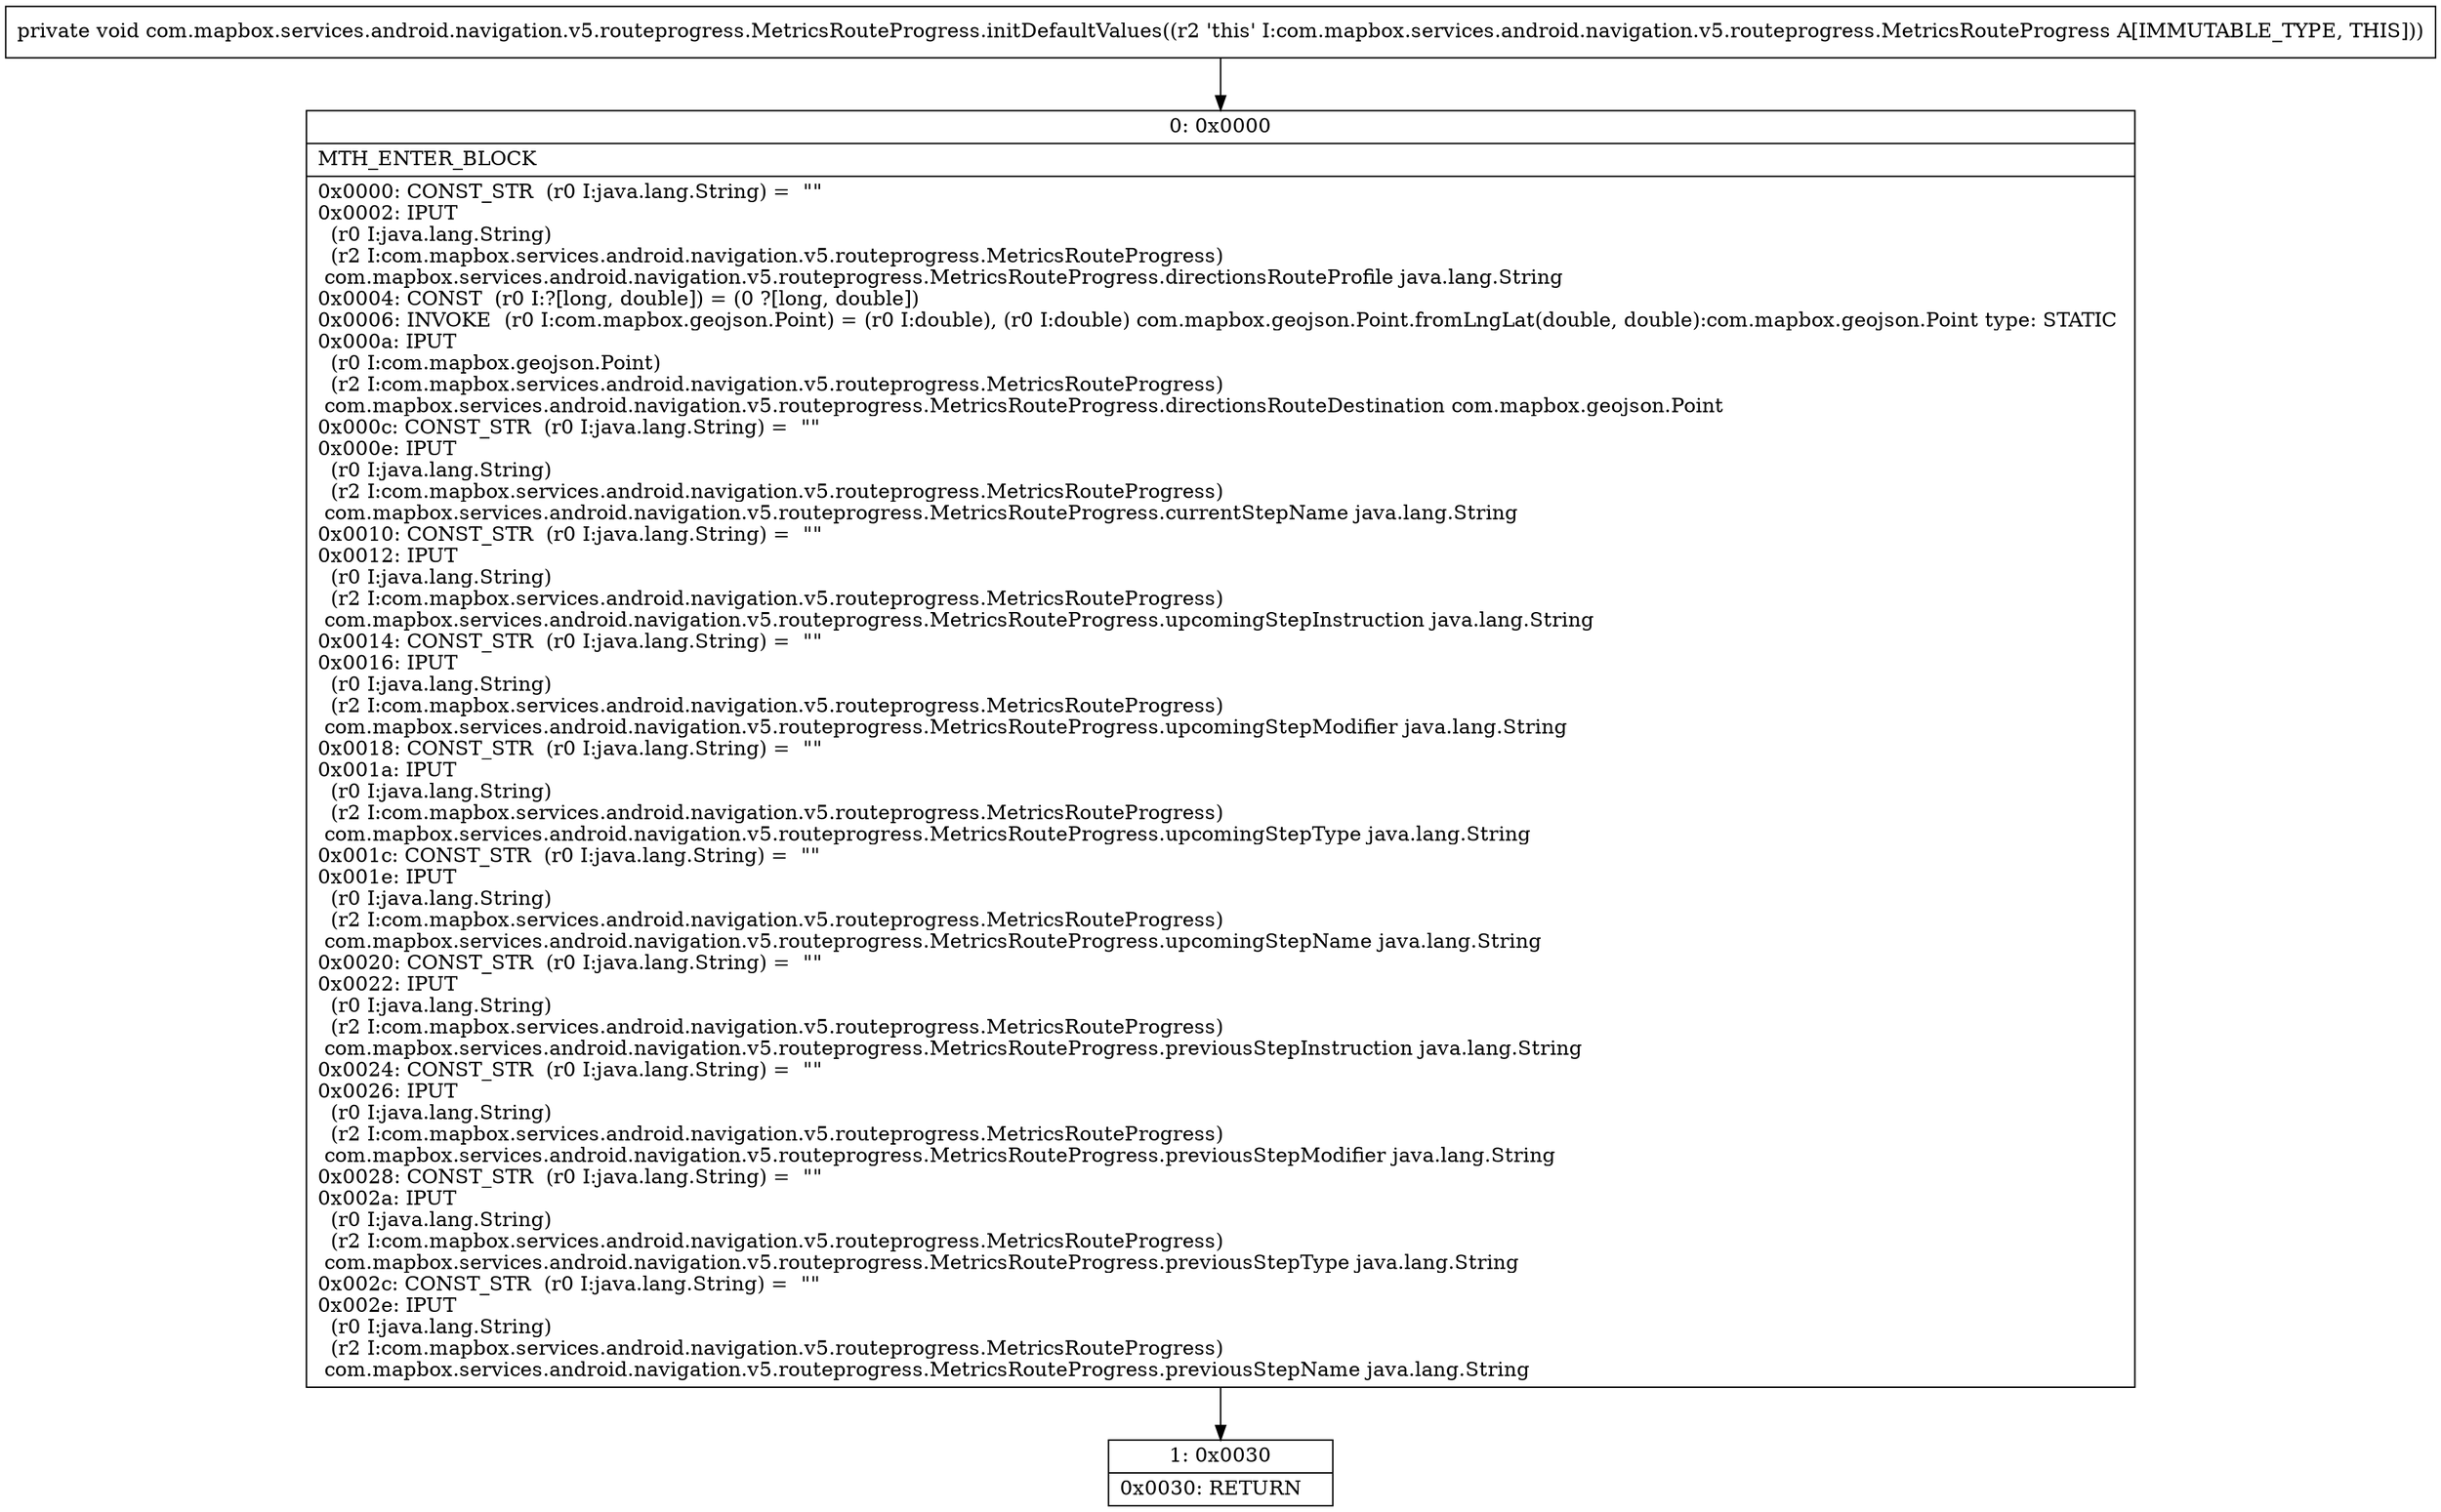 digraph "CFG forcom.mapbox.services.android.navigation.v5.routeprogress.MetricsRouteProgress.initDefaultValues()V" {
Node_0 [shape=record,label="{0\:\ 0x0000|MTH_ENTER_BLOCK\l|0x0000: CONST_STR  (r0 I:java.lang.String) =  \"\" \l0x0002: IPUT  \l  (r0 I:java.lang.String)\l  (r2 I:com.mapbox.services.android.navigation.v5.routeprogress.MetricsRouteProgress)\l com.mapbox.services.android.navigation.v5.routeprogress.MetricsRouteProgress.directionsRouteProfile java.lang.String \l0x0004: CONST  (r0 I:?[long, double]) = (0 ?[long, double]) \l0x0006: INVOKE  (r0 I:com.mapbox.geojson.Point) = (r0 I:double), (r0 I:double) com.mapbox.geojson.Point.fromLngLat(double, double):com.mapbox.geojson.Point type: STATIC \l0x000a: IPUT  \l  (r0 I:com.mapbox.geojson.Point)\l  (r2 I:com.mapbox.services.android.navigation.v5.routeprogress.MetricsRouteProgress)\l com.mapbox.services.android.navigation.v5.routeprogress.MetricsRouteProgress.directionsRouteDestination com.mapbox.geojson.Point \l0x000c: CONST_STR  (r0 I:java.lang.String) =  \"\" \l0x000e: IPUT  \l  (r0 I:java.lang.String)\l  (r2 I:com.mapbox.services.android.navigation.v5.routeprogress.MetricsRouteProgress)\l com.mapbox.services.android.navigation.v5.routeprogress.MetricsRouteProgress.currentStepName java.lang.String \l0x0010: CONST_STR  (r0 I:java.lang.String) =  \"\" \l0x0012: IPUT  \l  (r0 I:java.lang.String)\l  (r2 I:com.mapbox.services.android.navigation.v5.routeprogress.MetricsRouteProgress)\l com.mapbox.services.android.navigation.v5.routeprogress.MetricsRouteProgress.upcomingStepInstruction java.lang.String \l0x0014: CONST_STR  (r0 I:java.lang.String) =  \"\" \l0x0016: IPUT  \l  (r0 I:java.lang.String)\l  (r2 I:com.mapbox.services.android.navigation.v5.routeprogress.MetricsRouteProgress)\l com.mapbox.services.android.navigation.v5.routeprogress.MetricsRouteProgress.upcomingStepModifier java.lang.String \l0x0018: CONST_STR  (r0 I:java.lang.String) =  \"\" \l0x001a: IPUT  \l  (r0 I:java.lang.String)\l  (r2 I:com.mapbox.services.android.navigation.v5.routeprogress.MetricsRouteProgress)\l com.mapbox.services.android.navigation.v5.routeprogress.MetricsRouteProgress.upcomingStepType java.lang.String \l0x001c: CONST_STR  (r0 I:java.lang.String) =  \"\" \l0x001e: IPUT  \l  (r0 I:java.lang.String)\l  (r2 I:com.mapbox.services.android.navigation.v5.routeprogress.MetricsRouteProgress)\l com.mapbox.services.android.navigation.v5.routeprogress.MetricsRouteProgress.upcomingStepName java.lang.String \l0x0020: CONST_STR  (r0 I:java.lang.String) =  \"\" \l0x0022: IPUT  \l  (r0 I:java.lang.String)\l  (r2 I:com.mapbox.services.android.navigation.v5.routeprogress.MetricsRouteProgress)\l com.mapbox.services.android.navigation.v5.routeprogress.MetricsRouteProgress.previousStepInstruction java.lang.String \l0x0024: CONST_STR  (r0 I:java.lang.String) =  \"\" \l0x0026: IPUT  \l  (r0 I:java.lang.String)\l  (r2 I:com.mapbox.services.android.navigation.v5.routeprogress.MetricsRouteProgress)\l com.mapbox.services.android.navigation.v5.routeprogress.MetricsRouteProgress.previousStepModifier java.lang.String \l0x0028: CONST_STR  (r0 I:java.lang.String) =  \"\" \l0x002a: IPUT  \l  (r0 I:java.lang.String)\l  (r2 I:com.mapbox.services.android.navigation.v5.routeprogress.MetricsRouteProgress)\l com.mapbox.services.android.navigation.v5.routeprogress.MetricsRouteProgress.previousStepType java.lang.String \l0x002c: CONST_STR  (r0 I:java.lang.String) =  \"\" \l0x002e: IPUT  \l  (r0 I:java.lang.String)\l  (r2 I:com.mapbox.services.android.navigation.v5.routeprogress.MetricsRouteProgress)\l com.mapbox.services.android.navigation.v5.routeprogress.MetricsRouteProgress.previousStepName java.lang.String \l}"];
Node_1 [shape=record,label="{1\:\ 0x0030|0x0030: RETURN   \l}"];
MethodNode[shape=record,label="{private void com.mapbox.services.android.navigation.v5.routeprogress.MetricsRouteProgress.initDefaultValues((r2 'this' I:com.mapbox.services.android.navigation.v5.routeprogress.MetricsRouteProgress A[IMMUTABLE_TYPE, THIS])) }"];
MethodNode -> Node_0;
Node_0 -> Node_1;
}

